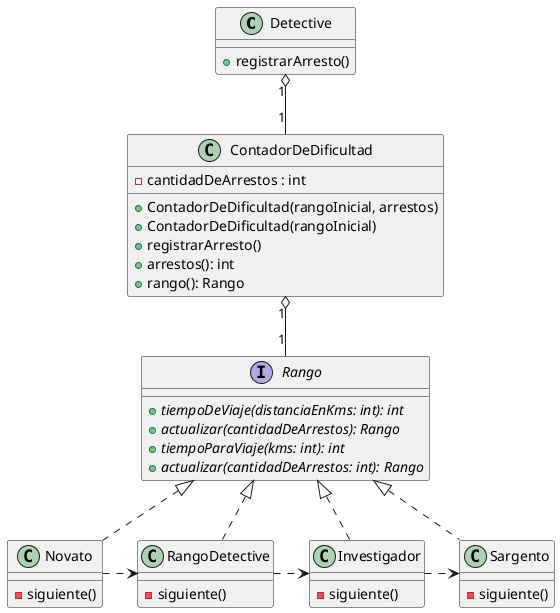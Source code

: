 @startuml

class Detective {
    + registrarArresto()
}

interface Rango {
    + {abstract} tiempoDeViaje(distanciaEnKms: int): int
    + {abstract} actualizar(cantidadDeArrestos): Rango
}

class Novato implements Rango {
    - siguiente()
}
class RangoDetective implements Rango {
    - siguiente()
}
class Investigador implements Rango {
    - siguiente()
}
class Sargento implements Rango {
    - siguiente()
}

class ContadorDeDificultad {
    - cantidadDeArrestos : int
    + ContadorDeDificultad(rangoInicial, arrestos)
    + ContadorDeDificultad(rangoInicial)
    + registrarArresto()
    + arrestos(): int
    + rango(): Rango
}

interface Rango {
    + {abstract}tiempoParaViaje(kms: int): int
    + {abstract}actualizar(cantidadDeArrestos: int): Rango
}

Detective "1" o-- "1" ContadorDeDificultad
ContadorDeDificultad "1" o-- "1" Rango
Novato .> RangoDetective
RangoDetective .> Investigador
Investigador .> Sargento

@enduml
